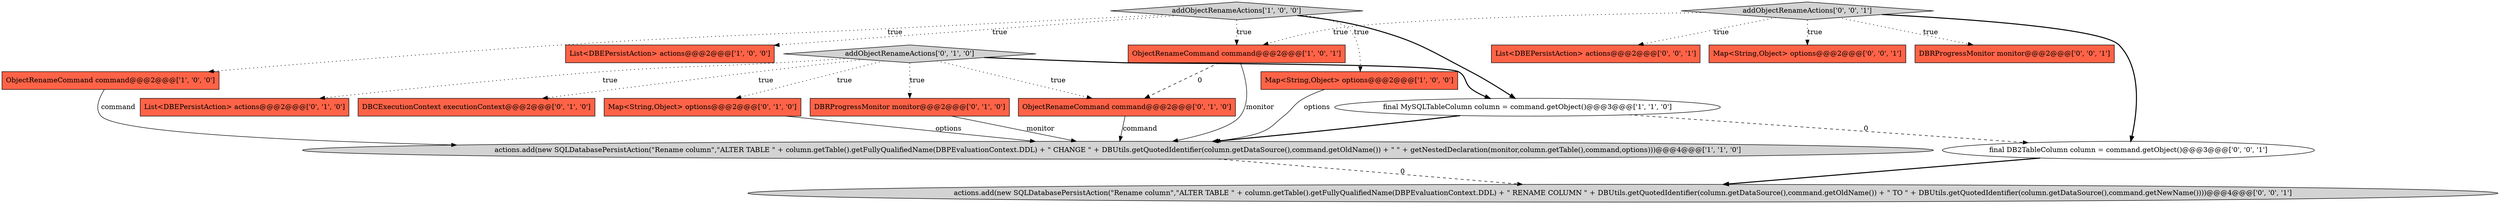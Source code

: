 digraph {
5 [style = filled, label = "ObjectRenameCommand command@@@2@@@['1', '0', '1']", fillcolor = tomato, shape = box image = "AAA0AAABBB1BBB"];
14 [style = filled, label = "List<DBEPersistAction> actions@@@2@@@['0', '0', '1']", fillcolor = tomato, shape = box image = "AAA0AAABBB3BBB"];
0 [style = filled, label = "addObjectRenameActions['1', '0', '0']", fillcolor = lightgray, shape = diamond image = "AAA0AAABBB1BBB"];
10 [style = filled, label = "DBRProgressMonitor monitor@@@2@@@['0', '1', '0']", fillcolor = tomato, shape = box image = "AAA0AAABBB2BBB"];
9 [style = filled, label = "Map<String,Object> options@@@2@@@['0', '1', '0']", fillcolor = tomato, shape = box image = "AAA0AAABBB2BBB"];
1 [style = filled, label = "ObjectRenameCommand command@@@2@@@['1', '0', '0']", fillcolor = tomato, shape = box image = "AAA0AAABBB1BBB"];
7 [style = filled, label = "addObjectRenameActions['0', '1', '0']", fillcolor = lightgray, shape = diamond image = "AAA0AAABBB2BBB"];
15 [style = filled, label = "actions.add(new SQLDatabasePersistAction(\"Rename column\",\"ALTER TABLE \" + column.getTable().getFullyQualifiedName(DBPEvaluationContext.DDL) + \" RENAME COLUMN \" + DBUtils.getQuotedIdentifier(column.getDataSource(),command.getOldName()) + \" TO \" + DBUtils.getQuotedIdentifier(column.getDataSource(),command.getNewName())))@@@4@@@['0', '0', '1']", fillcolor = lightgray, shape = ellipse image = "AAA0AAABBB3BBB"];
16 [style = filled, label = "Map<String,Object> options@@@2@@@['0', '0', '1']", fillcolor = tomato, shape = box image = "AAA0AAABBB3BBB"];
11 [style = filled, label = "List<DBEPersistAction> actions@@@2@@@['0', '1', '0']", fillcolor = tomato, shape = box image = "AAA0AAABBB2BBB"];
12 [style = filled, label = "ObjectRenameCommand command@@@2@@@['0', '1', '0']", fillcolor = tomato, shape = box image = "AAA1AAABBB2BBB"];
6 [style = filled, label = "actions.add(new SQLDatabasePersistAction(\"Rename column\",\"ALTER TABLE \" + column.getTable().getFullyQualifiedName(DBPEvaluationContext.DDL) + \" CHANGE \" + DBUtils.getQuotedIdentifier(column.getDataSource(),command.getOldName()) + \" \" + getNestedDeclaration(monitor,column.getTable(),command,options)))@@@4@@@['1', '1', '0']", fillcolor = lightgray, shape = ellipse image = "AAA0AAABBB1BBB"];
8 [style = filled, label = "DBCExecutionContext executionContext@@@2@@@['0', '1', '0']", fillcolor = tomato, shape = box image = "AAA0AAABBB2BBB"];
2 [style = filled, label = "Map<String,Object> options@@@2@@@['1', '0', '0']", fillcolor = tomato, shape = box image = "AAA0AAABBB1BBB"];
3 [style = filled, label = "List<DBEPersistAction> actions@@@2@@@['1', '0', '0']", fillcolor = tomato, shape = box image = "AAA0AAABBB1BBB"];
13 [style = filled, label = "DBRProgressMonitor monitor@@@2@@@['0', '0', '1']", fillcolor = tomato, shape = box image = "AAA0AAABBB3BBB"];
18 [style = filled, label = "final DB2TableColumn column = command.getObject()@@@3@@@['0', '0', '1']", fillcolor = white, shape = ellipse image = "AAA0AAABBB3BBB"];
4 [style = filled, label = "final MySQLTableColumn column = command.getObject()@@@3@@@['1', '1', '0']", fillcolor = white, shape = ellipse image = "AAA0AAABBB1BBB"];
17 [style = filled, label = "addObjectRenameActions['0', '0', '1']", fillcolor = lightgray, shape = diamond image = "AAA0AAABBB3BBB"];
4->18 [style = dashed, label="0"];
5->12 [style = dashed, label="0"];
0->5 [style = dotted, label="true"];
7->10 [style = dotted, label="true"];
4->6 [style = bold, label=""];
12->6 [style = solid, label="command"];
18->15 [style = bold, label=""];
17->14 [style = dotted, label="true"];
5->6 [style = solid, label="monitor"];
9->6 [style = solid, label="options"];
7->4 [style = bold, label=""];
7->9 [style = dotted, label="true"];
1->6 [style = solid, label="command"];
2->6 [style = solid, label="options"];
7->12 [style = dotted, label="true"];
17->16 [style = dotted, label="true"];
7->11 [style = dotted, label="true"];
6->15 [style = dashed, label="0"];
0->4 [style = bold, label=""];
0->3 [style = dotted, label="true"];
0->2 [style = dotted, label="true"];
7->8 [style = dotted, label="true"];
17->13 [style = dotted, label="true"];
10->6 [style = solid, label="monitor"];
17->18 [style = bold, label=""];
0->1 [style = dotted, label="true"];
17->5 [style = dotted, label="true"];
}
